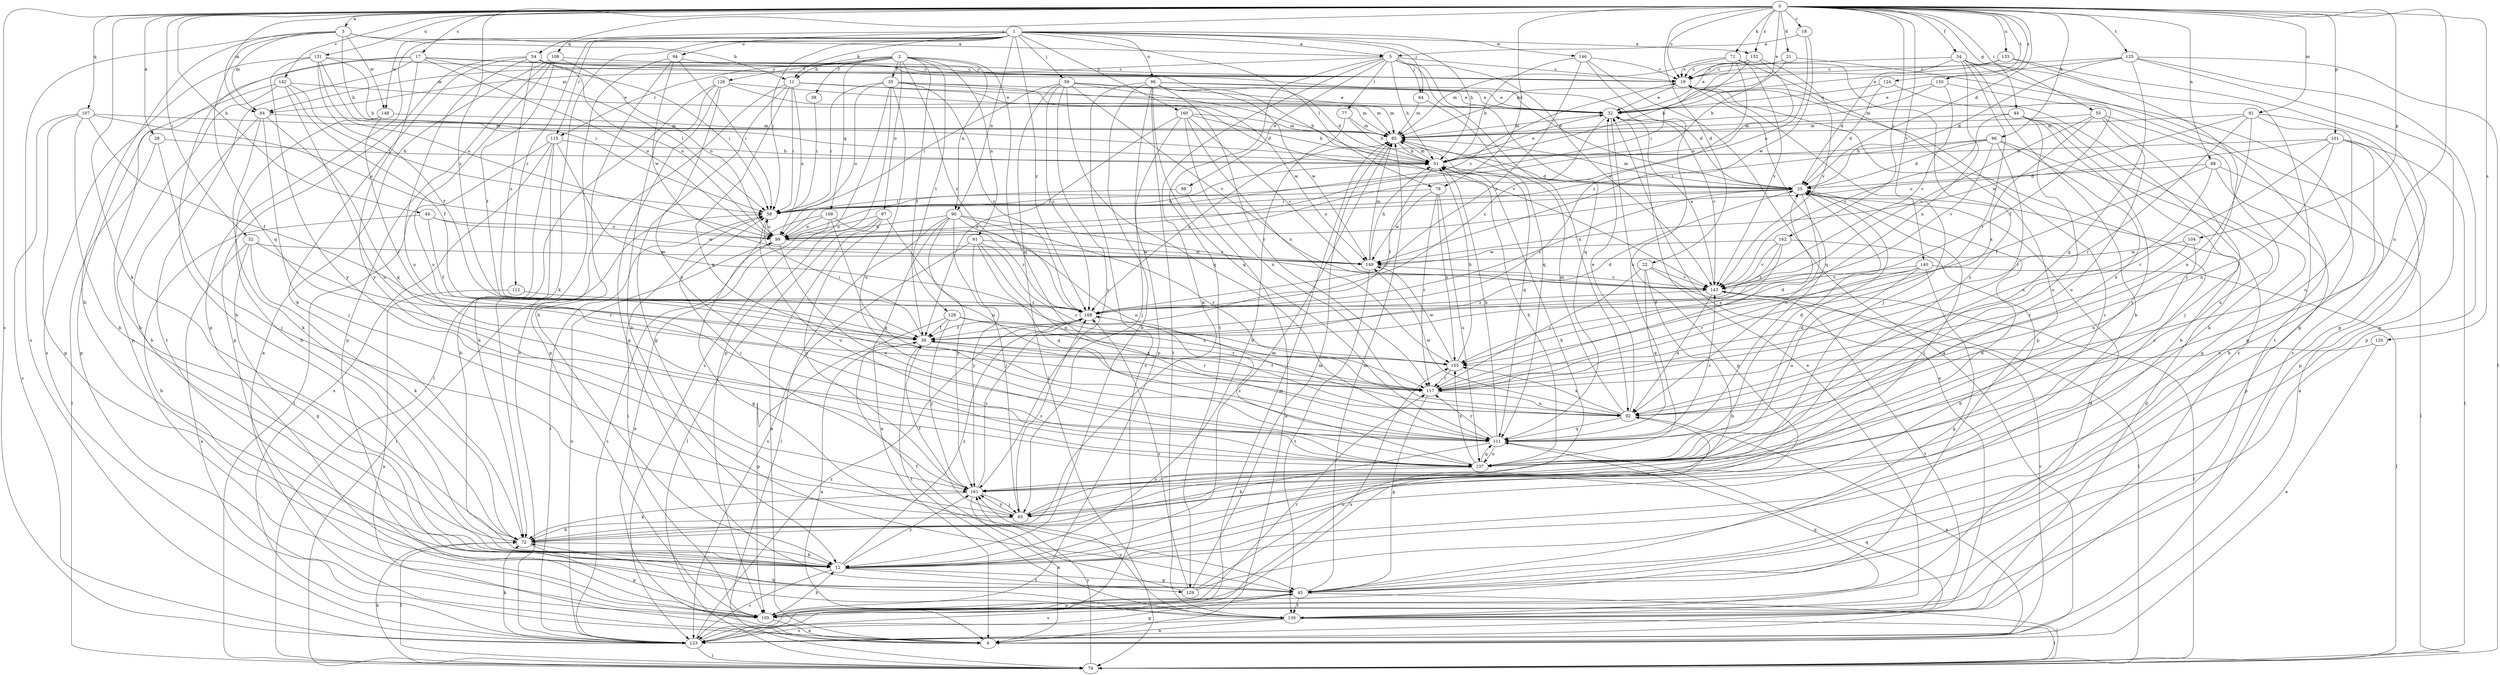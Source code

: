 strict digraph  {
0;
1;
2;
3;
5;
6;
11;
12;
17;
18;
19;
21;
22;
25;
28;
32;
34;
35;
38;
39;
44;
45;
49;
51;
52;
54;
55;
58;
59;
64;
65;
66;
71;
72;
76;
77;
79;
81;
84;
85;
88;
90;
91;
92;
94;
96;
97;
98;
99;
101;
104;
105;
107;
108;
109;
111;
112;
115;
117;
120;
123;
124;
125;
126;
128;
129;
130;
131;
133;
137;
140;
142;
143;
146;
148;
149;
150;
152;
155;
160;
161;
162;
168;
0 -> 3  [label=a];
0 -> 17  [label=c];
0 -> 18  [label=c];
0 -> 19  [label=c];
0 -> 21  [label=d];
0 -> 22  [label=d];
0 -> 25  [label=d];
0 -> 28  [label=e];
0 -> 32  [label=e];
0 -> 34  [label=f];
0 -> 44  [label=g];
0 -> 49  [label=h];
0 -> 52  [label=i];
0 -> 54  [label=i];
0 -> 55  [label=i];
0 -> 66  [label=k];
0 -> 71  [label=k];
0 -> 72  [label=k];
0 -> 76  [label=l];
0 -> 81  [label=m];
0 -> 84  [label=m];
0 -> 88  [label=n];
0 -> 101  [label=p];
0 -> 104  [label=p];
0 -> 107  [label=q];
0 -> 120  [label=s];
0 -> 123  [label=s];
0 -> 124  [label=t];
0 -> 125  [label=t];
0 -> 131  [label=u];
0 -> 133  [label=u];
0 -> 137  [label=u];
0 -> 140  [label=v];
0 -> 142  [label=v];
0 -> 150  [label=x];
0 -> 152  [label=x];
0 -> 162  [label=z];
0 -> 168  [label=z];
1 -> 5  [label=a];
1 -> 11  [label=b];
1 -> 51  [label=h];
1 -> 58  [label=i];
1 -> 59  [label=j];
1 -> 64  [label=j];
1 -> 72  [label=k];
1 -> 76  [label=l];
1 -> 90  [label=n];
1 -> 94  [label=o];
1 -> 96  [label=o];
1 -> 105  [label=p];
1 -> 108  [label=q];
1 -> 112  [label=r];
1 -> 115  [label=r];
1 -> 146  [label=w];
1 -> 148  [label=w];
1 -> 152  [label=x];
1 -> 160  [label=y];
1 -> 168  [label=z];
2 -> 11  [label=b];
2 -> 35  [label=f];
2 -> 38  [label=f];
2 -> 39  [label=f];
2 -> 84  [label=m];
2 -> 90  [label=n];
2 -> 91  [label=n];
2 -> 97  [label=o];
2 -> 109  [label=q];
2 -> 111  [label=q];
2 -> 115  [label=r];
2 -> 126  [label=t];
2 -> 128  [label=t];
2 -> 168  [label=z];
3 -> 5  [label=a];
3 -> 11  [label=b];
3 -> 12  [label=b];
3 -> 51  [label=h];
3 -> 84  [label=m];
3 -> 111  [label=q];
3 -> 123  [label=s];
3 -> 148  [label=w];
5 -> 19  [label=c];
5 -> 51  [label=h];
5 -> 64  [label=j];
5 -> 72  [label=k];
5 -> 77  [label=l];
5 -> 84  [label=m];
5 -> 92  [label=n];
5 -> 98  [label=o];
5 -> 111  [label=q];
5 -> 129  [label=t];
5 -> 143  [label=v];
11 -> 32  [label=e];
11 -> 45  [label=g];
11 -> 58  [label=i];
11 -> 85  [label=m];
11 -> 99  [label=o];
11 -> 105  [label=p];
11 -> 111  [label=q];
12 -> 45  [label=g];
12 -> 85  [label=m];
12 -> 123  [label=s];
12 -> 129  [label=t];
12 -> 161  [label=y];
12 -> 168  [label=z];
17 -> 12  [label=b];
17 -> 19  [label=c];
17 -> 25  [label=d];
17 -> 58  [label=i];
17 -> 99  [label=o];
17 -> 105  [label=p];
17 -> 130  [label=t];
17 -> 161  [label=y];
18 -> 5  [label=a];
18 -> 99  [label=o];
18 -> 149  [label=w];
19 -> 32  [label=e];
19 -> 65  [label=j];
19 -> 111  [label=q];
21 -> 19  [label=c];
21 -> 45  [label=g];
21 -> 51  [label=h];
22 -> 12  [label=b];
22 -> 79  [label=l];
22 -> 111  [label=q];
22 -> 117  [label=r];
22 -> 143  [label=v];
25 -> 58  [label=i];
25 -> 65  [label=j];
25 -> 85  [label=m];
25 -> 92  [label=n];
25 -> 99  [label=o];
25 -> 168  [label=z];
28 -> 51  [label=h];
28 -> 65  [label=j];
28 -> 79  [label=l];
32 -> 85  [label=m];
32 -> 105  [label=p];
32 -> 143  [label=v];
32 -> 168  [label=z];
34 -> 12  [label=b];
34 -> 19  [label=c];
34 -> 25  [label=d];
34 -> 117  [label=r];
34 -> 123  [label=s];
34 -> 130  [label=t];
34 -> 155  [label=x];
35 -> 32  [label=e];
35 -> 58  [label=i];
35 -> 85  [label=m];
35 -> 99  [label=o];
35 -> 105  [label=p];
35 -> 123  [label=s];
35 -> 137  [label=u];
35 -> 149  [label=w];
35 -> 168  [label=z];
38 -> 58  [label=i];
39 -> 6  [label=a];
39 -> 25  [label=d];
39 -> 58  [label=i];
39 -> 117  [label=r];
39 -> 130  [label=t];
39 -> 155  [label=x];
44 -> 12  [label=b];
44 -> 45  [label=g];
44 -> 85  [label=m];
44 -> 137  [label=u];
44 -> 143  [label=v];
44 -> 161  [label=y];
45 -> 79  [label=l];
45 -> 85  [label=m];
45 -> 105  [label=p];
45 -> 123  [label=s];
45 -> 130  [label=t];
49 -> 12  [label=b];
49 -> 39  [label=f];
49 -> 99  [label=o];
49 -> 149  [label=w];
51 -> 25  [label=d];
51 -> 32  [label=e];
51 -> 39  [label=f];
51 -> 85  [label=m];
52 -> 6  [label=a];
52 -> 45  [label=g];
52 -> 72  [label=k];
52 -> 117  [label=r];
52 -> 149  [label=w];
54 -> 19  [label=c];
54 -> 25  [label=d];
54 -> 58  [label=i];
54 -> 72  [label=k];
54 -> 99  [label=o];
54 -> 105  [label=p];
54 -> 137  [label=u];
54 -> 168  [label=z];
55 -> 65  [label=j];
55 -> 72  [label=k];
55 -> 85  [label=m];
55 -> 137  [label=u];
55 -> 143  [label=v];
55 -> 155  [label=x];
58 -> 99  [label=o];
58 -> 137  [label=u];
59 -> 32  [label=e];
59 -> 51  [label=h];
59 -> 58  [label=i];
59 -> 79  [label=l];
59 -> 85  [label=m];
59 -> 111  [label=q];
59 -> 143  [label=v];
59 -> 161  [label=y];
59 -> 168  [label=z];
64 -> 85  [label=m];
64 -> 111  [label=q];
65 -> 25  [label=d];
65 -> 39  [label=f];
65 -> 51  [label=h];
65 -> 72  [label=k];
65 -> 161  [label=y];
65 -> 168  [label=z];
66 -> 25  [label=d];
66 -> 51  [label=h];
66 -> 58  [label=i];
66 -> 92  [label=n];
66 -> 117  [label=r];
66 -> 137  [label=u];
66 -> 143  [label=v];
71 -> 19  [label=c];
71 -> 58  [label=i];
71 -> 85  [label=m];
71 -> 105  [label=p];
71 -> 143  [label=v];
71 -> 161  [label=y];
71 -> 168  [label=z];
72 -> 12  [label=b];
72 -> 19  [label=c];
72 -> 79  [label=l];
72 -> 105  [label=p];
76 -> 58  [label=i];
76 -> 117  [label=r];
76 -> 137  [label=u];
76 -> 149  [label=w];
76 -> 155  [label=x];
77 -> 12  [label=b];
77 -> 51  [label=h];
77 -> 85  [label=m];
79 -> 58  [label=i];
79 -> 72  [label=k];
79 -> 161  [label=y];
81 -> 85  [label=m];
81 -> 92  [label=n];
81 -> 105  [label=p];
81 -> 117  [label=r];
81 -> 137  [label=u];
81 -> 149  [label=w];
84 -> 12  [label=b];
84 -> 65  [label=j];
84 -> 72  [label=k];
84 -> 85  [label=m];
84 -> 111  [label=q];
85 -> 51  [label=h];
85 -> 111  [label=q];
85 -> 168  [label=z];
88 -> 25  [label=d];
88 -> 39  [label=f];
88 -> 79  [label=l];
88 -> 92  [label=n];
88 -> 105  [label=p];
90 -> 6  [label=a];
90 -> 65  [label=j];
90 -> 79  [label=l];
90 -> 92  [label=n];
90 -> 99  [label=o];
90 -> 117  [label=r];
90 -> 143  [label=v];
90 -> 161  [label=y];
91 -> 92  [label=n];
91 -> 111  [label=q];
91 -> 117  [label=r];
91 -> 123  [label=s];
91 -> 149  [label=w];
91 -> 161  [label=y];
92 -> 6  [label=a];
92 -> 32  [label=e];
92 -> 85  [label=m];
92 -> 111  [label=q];
92 -> 149  [label=w];
92 -> 155  [label=x];
94 -> 12  [label=b];
94 -> 19  [label=c];
94 -> 58  [label=i];
94 -> 123  [label=s];
94 -> 149  [label=w];
96 -> 12  [label=b];
96 -> 25  [label=d];
96 -> 32  [label=e];
96 -> 105  [label=p];
96 -> 111  [label=q];
96 -> 117  [label=r];
96 -> 123  [label=s];
96 -> 130  [label=t];
96 -> 143  [label=v];
96 -> 149  [label=w];
97 -> 6  [label=a];
97 -> 79  [label=l];
97 -> 92  [label=n];
97 -> 99  [label=o];
97 -> 161  [label=y];
98 -> 6  [label=a];
98 -> 58  [label=i];
99 -> 19  [label=c];
99 -> 51  [label=h];
99 -> 123  [label=s];
99 -> 137  [label=u];
99 -> 149  [label=w];
101 -> 6  [label=a];
101 -> 12  [label=b];
101 -> 51  [label=h];
101 -> 79  [label=l];
101 -> 92  [label=n];
101 -> 99  [label=o];
101 -> 117  [label=r];
104 -> 92  [label=n];
104 -> 117  [label=r];
104 -> 149  [label=w];
105 -> 6  [label=a];
105 -> 12  [label=b];
105 -> 25  [label=d];
105 -> 58  [label=i];
105 -> 117  [label=r];
107 -> 39  [label=f];
107 -> 45  [label=g];
107 -> 72  [label=k];
107 -> 85  [label=m];
107 -> 99  [label=o];
107 -> 123  [label=s];
108 -> 6  [label=a];
108 -> 19  [label=c];
108 -> 39  [label=f];
108 -> 99  [label=o];
108 -> 105  [label=p];
108 -> 137  [label=u];
109 -> 6  [label=a];
109 -> 45  [label=g];
109 -> 99  [label=o];
109 -> 111  [label=q];
109 -> 168  [label=z];
111 -> 25  [label=d];
111 -> 51  [label=h];
111 -> 72  [label=k];
111 -> 117  [label=r];
111 -> 137  [label=u];
111 -> 143  [label=v];
112 -> 6  [label=a];
112 -> 168  [label=z];
115 -> 12  [label=b];
115 -> 51  [label=h];
115 -> 72  [label=k];
115 -> 79  [label=l];
115 -> 123  [label=s];
115 -> 155  [label=x];
117 -> 25  [label=d];
117 -> 39  [label=f];
117 -> 45  [label=g];
117 -> 92  [label=n];
120 -> 6  [label=a];
120 -> 155  [label=x];
123 -> 32  [label=e];
123 -> 45  [label=g];
123 -> 58  [label=i];
123 -> 72  [label=k];
123 -> 79  [label=l];
123 -> 85  [label=m];
123 -> 99  [label=o];
123 -> 111  [label=q];
123 -> 143  [label=v];
123 -> 155  [label=x];
123 -> 168  [label=z];
124 -> 25  [label=d];
124 -> 32  [label=e];
124 -> 45  [label=g];
125 -> 19  [label=c];
125 -> 25  [label=d];
125 -> 32  [label=e];
125 -> 45  [label=g];
125 -> 79  [label=l];
125 -> 105  [label=p];
125 -> 111  [label=q];
126 -> 12  [label=b];
126 -> 25  [label=d];
126 -> 32  [label=e];
126 -> 45  [label=g];
126 -> 79  [label=l];
126 -> 137  [label=u];
128 -> 39  [label=f];
128 -> 105  [label=p];
128 -> 117  [label=r];
128 -> 155  [label=x];
128 -> 161  [label=y];
129 -> 19  [label=c];
129 -> 39  [label=f];
129 -> 85  [label=m];
129 -> 92  [label=n];
129 -> 168  [label=z];
130 -> 6  [label=a];
130 -> 19  [label=c];
130 -> 25  [label=d];
130 -> 32  [label=e];
130 -> 72  [label=k];
130 -> 79  [label=l];
130 -> 111  [label=q];
130 -> 123  [label=s];
130 -> 161  [label=y];
131 -> 19  [label=c];
131 -> 39  [label=f];
131 -> 51  [label=h];
131 -> 58  [label=i];
131 -> 99  [label=o];
131 -> 123  [label=s];
131 -> 161  [label=y];
133 -> 19  [label=c];
133 -> 45  [label=g];
133 -> 85  [label=m];
133 -> 161  [label=y];
137 -> 25  [label=d];
137 -> 51  [label=h];
137 -> 111  [label=q];
137 -> 155  [label=x];
137 -> 161  [label=y];
137 -> 168  [label=z];
140 -> 39  [label=f];
140 -> 45  [label=g];
140 -> 79  [label=l];
140 -> 117  [label=r];
140 -> 137  [label=u];
140 -> 143  [label=v];
142 -> 12  [label=b];
142 -> 32  [label=e];
142 -> 39  [label=f];
142 -> 58  [label=i];
142 -> 105  [label=p];
142 -> 137  [label=u];
143 -> 32  [label=e];
143 -> 79  [label=l];
143 -> 92  [label=n];
143 -> 130  [label=t];
143 -> 168  [label=z];
146 -> 6  [label=a];
146 -> 19  [label=c];
146 -> 51  [label=h];
146 -> 137  [label=u];
146 -> 168  [label=z];
148 -> 12  [label=b];
148 -> 85  [label=m];
148 -> 117  [label=r];
149 -> 51  [label=h];
149 -> 85  [label=m];
149 -> 130  [label=t];
149 -> 143  [label=v];
150 -> 32  [label=e];
150 -> 39  [label=f];
150 -> 85  [label=m];
150 -> 143  [label=v];
152 -> 19  [label=c];
152 -> 32  [label=e];
152 -> 51  [label=h];
152 -> 99  [label=o];
152 -> 143  [label=v];
155 -> 51  [label=h];
155 -> 117  [label=r];
155 -> 149  [label=w];
160 -> 39  [label=f];
160 -> 51  [label=h];
160 -> 65  [label=j];
160 -> 85  [label=m];
160 -> 92  [label=n];
160 -> 143  [label=v];
160 -> 155  [label=x];
161 -> 6  [label=a];
161 -> 58  [label=i];
161 -> 65  [label=j];
161 -> 72  [label=k];
161 -> 168  [label=z];
162 -> 12  [label=b];
162 -> 143  [label=v];
162 -> 149  [label=w];
162 -> 155  [label=x];
162 -> 168  [label=z];
168 -> 39  [label=f];
}
